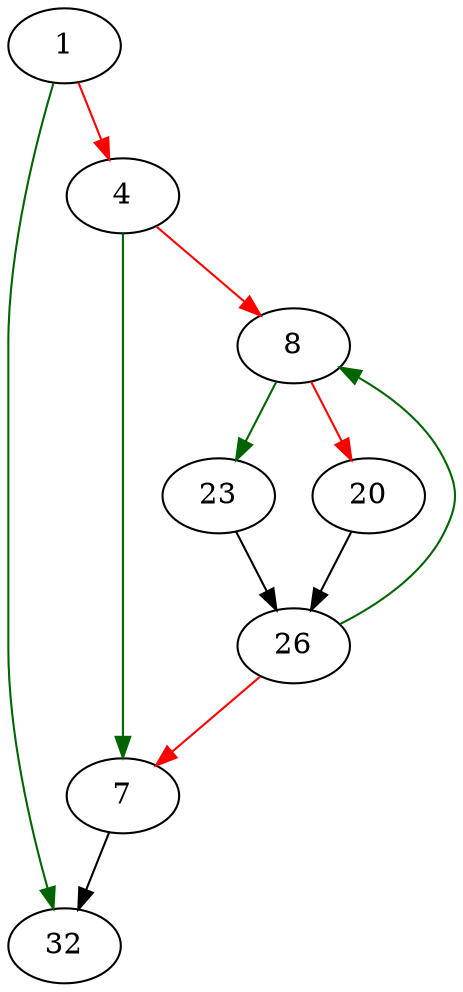 strict digraph "interrupt_handler" {
	// Node definitions.
	1 [entry=true];
	32;
	4;
	7;
	8;
	23;
	20;
	26;

	// Edge definitions.
	1 -> 32 [
		color=darkgreen
		cond=true
	];
	1 -> 4 [
		color=red
		cond=false
	];
	4 -> 7 [
		color=darkgreen
		cond=true
	];
	4 -> 8 [
		color=red
		cond=false
	];
	7 -> 32;
	8 -> 23 [
		color=darkgreen
		cond=true
	];
	8 -> 20 [
		color=red
		cond=false
	];
	23 -> 26;
	20 -> 26;
	26 -> 7 [
		color=red
		cond=false
	];
	26 -> 8 [
		color=darkgreen
		cond=true
	];
}